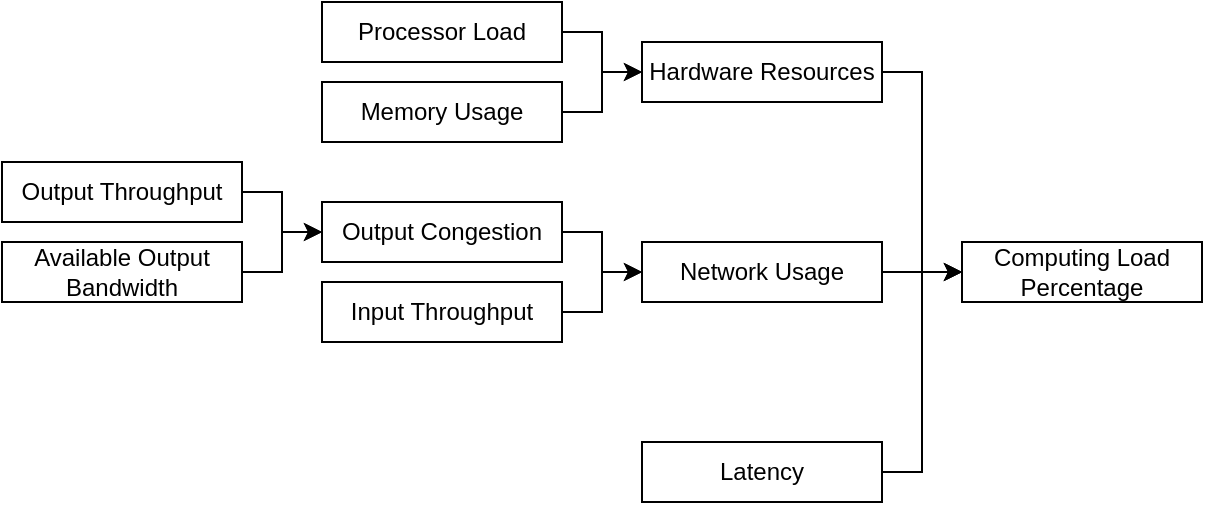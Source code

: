 <mxfile version="24.4.0" type="device">
  <diagram name="Page-1" id="k99TSKJfoNGT4C4ARBOw">
    <mxGraphModel dx="665" dy="696" grid="1" gridSize="10" guides="1" tooltips="1" connect="1" arrows="1" fold="1" page="1" pageScale="1" pageWidth="827" pageHeight="1169" math="0" shadow="0">
      <root>
        <mxCell id="0" />
        <mxCell id="1" parent="0" />
        <mxCell id="CbytgTAqb2JmNf-wiuoh-12" style="edgeStyle=orthogonalEdgeStyle;rounded=0;orthogonalLoop=1;jettySize=auto;html=1;exitX=1;exitY=0.5;exitDx=0;exitDy=0;entryX=0;entryY=0.5;entryDx=0;entryDy=0;" edge="1" parent="1" source="CbytgTAqb2JmNf-wiuoh-1" target="CbytgTAqb2JmNf-wiuoh-3">
          <mxGeometry relative="1" as="geometry" />
        </mxCell>
        <mxCell id="CbytgTAqb2JmNf-wiuoh-1" value="Processor Load" style="rounded=0;whiteSpace=wrap;html=1;" vertex="1" parent="1">
          <mxGeometry x="240" y="270" width="120" height="30" as="geometry" />
        </mxCell>
        <mxCell id="CbytgTAqb2JmNf-wiuoh-13" style="edgeStyle=orthogonalEdgeStyle;rounded=0;orthogonalLoop=1;jettySize=auto;html=1;exitX=1;exitY=0.5;exitDx=0;exitDy=0;" edge="1" parent="1" source="CbytgTAqb2JmNf-wiuoh-2" target="CbytgTAqb2JmNf-wiuoh-3">
          <mxGeometry relative="1" as="geometry" />
        </mxCell>
        <mxCell id="CbytgTAqb2JmNf-wiuoh-2" value="Memory Usage" style="rounded=0;whiteSpace=wrap;html=1;" vertex="1" parent="1">
          <mxGeometry x="240" y="310" width="120" height="30" as="geometry" />
        </mxCell>
        <mxCell id="CbytgTAqb2JmNf-wiuoh-19" style="edgeStyle=orthogonalEdgeStyle;rounded=0;orthogonalLoop=1;jettySize=auto;html=1;exitX=1;exitY=0.5;exitDx=0;exitDy=0;entryX=0;entryY=0.5;entryDx=0;entryDy=0;" edge="1" parent="1" source="CbytgTAqb2JmNf-wiuoh-3" target="CbytgTAqb2JmNf-wiuoh-18">
          <mxGeometry relative="1" as="geometry" />
        </mxCell>
        <mxCell id="CbytgTAqb2JmNf-wiuoh-3" value="Hardware Resources" style="rounded=0;whiteSpace=wrap;html=1;" vertex="1" parent="1">
          <mxGeometry x="400" y="290" width="120" height="30" as="geometry" />
        </mxCell>
        <mxCell id="CbytgTAqb2JmNf-wiuoh-16" style="edgeStyle=orthogonalEdgeStyle;rounded=0;orthogonalLoop=1;jettySize=auto;html=1;exitX=1;exitY=0.5;exitDx=0;exitDy=0;" edge="1" parent="1" source="CbytgTAqb2JmNf-wiuoh-4" target="CbytgTAqb2JmNf-wiuoh-6">
          <mxGeometry relative="1" as="geometry" />
        </mxCell>
        <mxCell id="CbytgTAqb2JmNf-wiuoh-4" value="Output Throughput" style="rounded=0;whiteSpace=wrap;html=1;" vertex="1" parent="1">
          <mxGeometry x="80" y="350" width="120" height="30" as="geometry" />
        </mxCell>
        <mxCell id="CbytgTAqb2JmNf-wiuoh-17" style="edgeStyle=orthogonalEdgeStyle;rounded=0;orthogonalLoop=1;jettySize=auto;html=1;exitX=1;exitY=0.5;exitDx=0;exitDy=0;" edge="1" parent="1" source="CbytgTAqb2JmNf-wiuoh-5" target="CbytgTAqb2JmNf-wiuoh-6">
          <mxGeometry relative="1" as="geometry" />
        </mxCell>
        <mxCell id="CbytgTAqb2JmNf-wiuoh-5" value="Available Output Bandwidth" style="rounded=0;whiteSpace=wrap;html=1;" vertex="1" parent="1">
          <mxGeometry x="80" y="390" width="120" height="30" as="geometry" />
        </mxCell>
        <mxCell id="CbytgTAqb2JmNf-wiuoh-14" style="edgeStyle=orthogonalEdgeStyle;rounded=0;orthogonalLoop=1;jettySize=auto;html=1;exitX=1;exitY=0.5;exitDx=0;exitDy=0;" edge="1" parent="1" source="CbytgTAqb2JmNf-wiuoh-6" target="CbytgTAqb2JmNf-wiuoh-8">
          <mxGeometry relative="1" as="geometry" />
        </mxCell>
        <mxCell id="CbytgTAqb2JmNf-wiuoh-6" value="Output Congestion" style="rounded=0;whiteSpace=wrap;html=1;" vertex="1" parent="1">
          <mxGeometry x="240" y="370" width="120" height="30" as="geometry" />
        </mxCell>
        <mxCell id="CbytgTAqb2JmNf-wiuoh-15" style="edgeStyle=orthogonalEdgeStyle;rounded=0;orthogonalLoop=1;jettySize=auto;html=1;exitX=1;exitY=0.5;exitDx=0;exitDy=0;" edge="1" parent="1" source="CbytgTAqb2JmNf-wiuoh-7" target="CbytgTAqb2JmNf-wiuoh-8">
          <mxGeometry relative="1" as="geometry" />
        </mxCell>
        <mxCell id="CbytgTAqb2JmNf-wiuoh-7" value="Input Throughput" style="rounded=0;whiteSpace=wrap;html=1;" vertex="1" parent="1">
          <mxGeometry x="240" y="410" width="120" height="30" as="geometry" />
        </mxCell>
        <mxCell id="CbytgTAqb2JmNf-wiuoh-20" style="edgeStyle=orthogonalEdgeStyle;rounded=0;orthogonalLoop=1;jettySize=auto;html=1;exitX=1;exitY=0.5;exitDx=0;exitDy=0;entryX=0;entryY=0.5;entryDx=0;entryDy=0;" edge="1" parent="1" source="CbytgTAqb2JmNf-wiuoh-8" target="CbytgTAqb2JmNf-wiuoh-18">
          <mxGeometry relative="1" as="geometry" />
        </mxCell>
        <mxCell id="CbytgTAqb2JmNf-wiuoh-8" value="Network Usage" style="rounded=0;whiteSpace=wrap;html=1;" vertex="1" parent="1">
          <mxGeometry x="400" y="390" width="120" height="30" as="geometry" />
        </mxCell>
        <mxCell id="CbytgTAqb2JmNf-wiuoh-21" style="edgeStyle=orthogonalEdgeStyle;rounded=0;orthogonalLoop=1;jettySize=auto;html=1;exitX=1;exitY=0.5;exitDx=0;exitDy=0;entryX=0;entryY=0.5;entryDx=0;entryDy=0;" edge="1" parent="1" source="CbytgTAqb2JmNf-wiuoh-9" target="CbytgTAqb2JmNf-wiuoh-18">
          <mxGeometry relative="1" as="geometry" />
        </mxCell>
        <mxCell id="CbytgTAqb2JmNf-wiuoh-9" value="Latency" style="rounded=0;whiteSpace=wrap;html=1;" vertex="1" parent="1">
          <mxGeometry x="400" y="490" width="120" height="30" as="geometry" />
        </mxCell>
        <mxCell id="CbytgTAqb2JmNf-wiuoh-18" value="Computing Load Percentage" style="rounded=0;whiteSpace=wrap;html=1;" vertex="1" parent="1">
          <mxGeometry x="560" y="390" width="120" height="30" as="geometry" />
        </mxCell>
      </root>
    </mxGraphModel>
  </diagram>
</mxfile>
